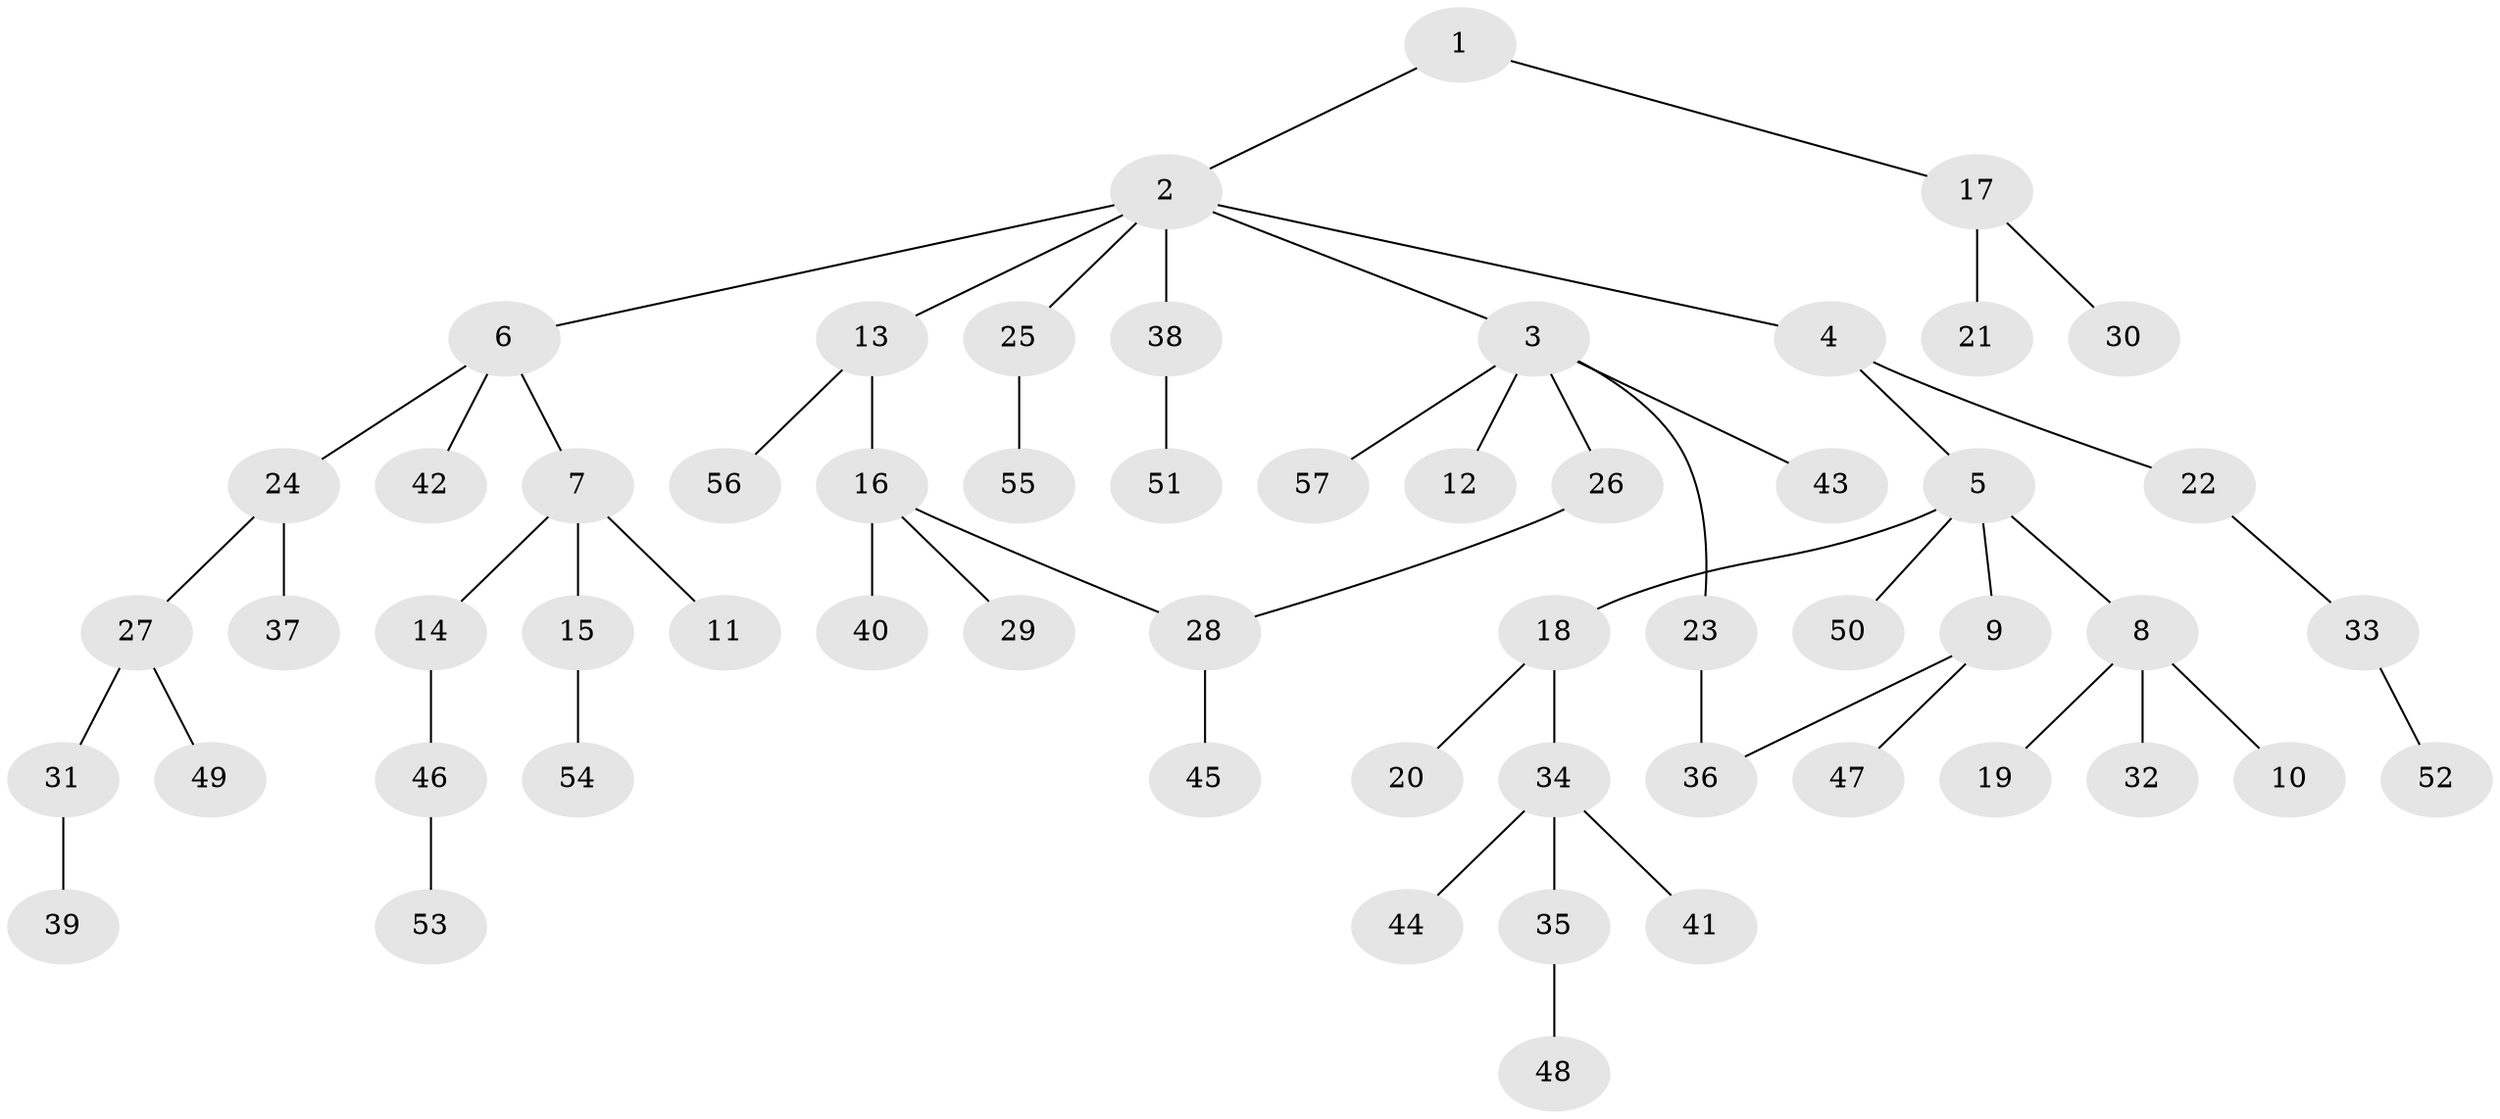 // coarse degree distribution, {2: 0.15384615384615385, 7: 0.02564102564102564, 5: 0.07692307692307693, 3: 0.15384615384615385, 6: 0.02564102564102564, 1: 0.5641025641025641}
// Generated by graph-tools (version 1.1) at 2025/41/03/06/25 10:41:31]
// undirected, 57 vertices, 58 edges
graph export_dot {
graph [start="1"]
  node [color=gray90,style=filled];
  1;
  2;
  3;
  4;
  5;
  6;
  7;
  8;
  9;
  10;
  11;
  12;
  13;
  14;
  15;
  16;
  17;
  18;
  19;
  20;
  21;
  22;
  23;
  24;
  25;
  26;
  27;
  28;
  29;
  30;
  31;
  32;
  33;
  34;
  35;
  36;
  37;
  38;
  39;
  40;
  41;
  42;
  43;
  44;
  45;
  46;
  47;
  48;
  49;
  50;
  51;
  52;
  53;
  54;
  55;
  56;
  57;
  1 -- 2;
  1 -- 17;
  2 -- 3;
  2 -- 4;
  2 -- 6;
  2 -- 13;
  2 -- 25;
  2 -- 38;
  3 -- 12;
  3 -- 23;
  3 -- 26;
  3 -- 43;
  3 -- 57;
  4 -- 5;
  4 -- 22;
  5 -- 8;
  5 -- 9;
  5 -- 18;
  5 -- 50;
  6 -- 7;
  6 -- 24;
  6 -- 42;
  7 -- 11;
  7 -- 14;
  7 -- 15;
  8 -- 10;
  8 -- 19;
  8 -- 32;
  9 -- 36;
  9 -- 47;
  13 -- 16;
  13 -- 56;
  14 -- 46;
  15 -- 54;
  16 -- 28;
  16 -- 29;
  16 -- 40;
  17 -- 21;
  17 -- 30;
  18 -- 20;
  18 -- 34;
  22 -- 33;
  23 -- 36;
  24 -- 27;
  24 -- 37;
  25 -- 55;
  26 -- 28;
  27 -- 31;
  27 -- 49;
  28 -- 45;
  31 -- 39;
  33 -- 52;
  34 -- 35;
  34 -- 41;
  34 -- 44;
  35 -- 48;
  38 -- 51;
  46 -- 53;
}
